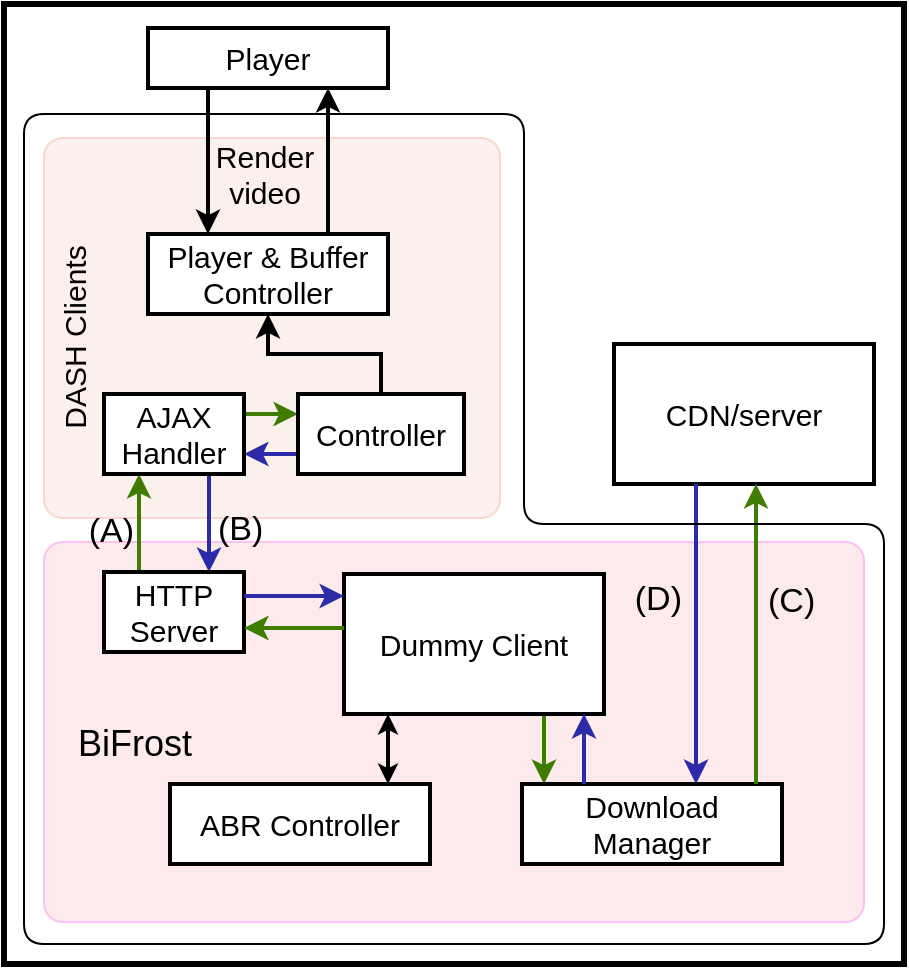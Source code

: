 <mxfile version="13.2.3" type="device"><diagram id="6a3JRah5UEHe15XnfUrQ" name="Page-1"><mxGraphModel dx="1416" dy="1900" grid="1" gridSize="10" guides="1" tooltips="1" connect="1" arrows="1" fold="1" page="1" pageScale="1" pageWidth="850" pageHeight="1100" math="1" shadow="0"><root><mxCell id="0"/><mxCell id="aqQoTERE7XgajRIaO7Eq-25" value="pop" parent="0"/><mxCell id="NBEdxuRpi0Ux8wHAcLeh-1" value="" style="rounded=0;whiteSpace=wrap;html=1;arcSize=5;strokeColor=#000000;fontStyle=0;labelBorderColor=none;strokeWidth=3;" parent="aqQoTERE7XgajRIaO7Eq-25" vertex="1"><mxGeometry x="360" y="-80" width="450" height="480" as="geometry"/></mxCell><mxCell id="aqQoTERE7XgajRIaO7Eq-27" value="" style="rounded=1;whiteSpace=wrap;html=1;strokeColor=#FCD5CF;fillColor=#FCF0ED;arcSize=5;fontStyle=0" parent="aqQoTERE7XgajRIaO7Eq-25" vertex="1"><mxGeometry x="380" y="-13" width="228" height="190" as="geometry"/></mxCell><mxCell id="aqQoTERE7XgajRIaO7Eq-29" value="" style="rounded=1;whiteSpace=wrap;html=1;strokeColor=#FCC0F4;fillColor=#FCEAED;arcSize=5;fontStyle=0" parent="aqQoTERE7XgajRIaO7Eq-25" vertex="1"><mxGeometry x="380" y="189" width="410" height="190" as="geometry"/></mxCell><mxCell id="aqQoTERE7XgajRIaO7Eq-30" value="BiFrost" style="text;html=1;align=center;verticalAlign=middle;resizable=0;points=[];;autosize=1;fontColor=#000000;fontSize=18;fontStyle=0" parent="aqQoTERE7XgajRIaO7Eq-25" vertex="1"><mxGeometry x="390" y="275" width="70" height="30" as="geometry"/></mxCell><mxCell id="FGH7q4xg4sw0-GhW0P6r-3" style="rounded=0;orthogonalLoop=1;jettySize=auto;html=1;strokeWidth=2;strokeColor=#3F7D00;exitX=0.25;exitY=0;exitDx=0;exitDy=0;entryX=0.25;entryY=1;entryDx=0;entryDy=0;fontStyle=0" parent="aqQoTERE7XgajRIaO7Eq-25" source="zvgSBZx7R_euSih3qXzO-11" target="a-sVMs2e4vOf1o4tjFU7-10" edge="1"><mxGeometry relative="1" as="geometry"><mxPoint x="428" y="124" as="sourcePoint"/><mxPoint x="450" y="160" as="targetPoint"/></mxGeometry></mxCell><mxCell id="FGH7q4xg4sw0-GhW0P6r-4" style="rounded=0;orthogonalLoop=1;jettySize=auto;html=1;strokeWidth=2;fontColor=#3333FF;strokeColor=#2C2CA8;entryX=0.75;entryY=0;entryDx=0;entryDy=0;exitX=0.75;exitY=1;exitDx=0;exitDy=0;fontStyle=0" parent="aqQoTERE7XgajRIaO7Eq-25" source="a-sVMs2e4vOf1o4tjFU7-10" target="zvgSBZx7R_euSih3qXzO-11" edge="1"><mxGeometry relative="1" as="geometry"><mxPoint x="490" y="150" as="targetPoint"/><mxPoint x="530" y="150" as="sourcePoint"/></mxGeometry></mxCell><mxCell id="aqQoTERE7XgajRIaO7Eq-28" value="&lt;div&gt;DASH Clients&lt;/div&gt;" style="text;html=1;align=center;verticalAlign=middle;resizable=0;points=[];;autosize=1;fontColor=#000000;fontSize=15;fontStyle=0;rotation=-90;" parent="aqQoTERE7XgajRIaO7Eq-25" vertex="1"><mxGeometry x="340" y="77" width="110" height="20" as="geometry"/></mxCell><mxCell id="FGH7q4xg4sw0-GhW0P6r-1" style="rounded=0;orthogonalLoop=1;jettySize=auto;html=1;strokeWidth=2;strokeColor=#3F7D00;exitX=1;exitY=0.25;exitDx=0;exitDy=0;entryX=0;entryY=0.25;entryDx=0;entryDy=0;fontStyle=0" parent="aqQoTERE7XgajRIaO7Eq-25" source="a-sVMs2e4vOf1o4tjFU7-10" target="a-sVMs2e4vOf1o4tjFU7-9" edge="1"><mxGeometry relative="1" as="geometry"><mxPoint x="490" y="213" as="sourcePoint"/><mxPoint x="541" y="216" as="targetPoint"/></mxGeometry></mxCell><mxCell id="FGH7q4xg4sw0-GhW0P6r-2" style="rounded=0;orthogonalLoop=1;jettySize=auto;html=1;strokeWidth=2;fontColor=#3333FF;strokeColor=#2C2CA8;entryX=1;entryY=0.75;entryDx=0;entryDy=0;exitX=0;exitY=0.75;exitDx=0;exitDy=0;fontStyle=0" parent="aqQoTERE7XgajRIaO7Eq-25" source="a-sVMs2e4vOf1o4tjFU7-9" target="a-sVMs2e4vOf1o4tjFU7-10" edge="1"><mxGeometry relative="1" as="geometry"><mxPoint x="490" y="204" as="targetPoint"/><mxPoint x="541" y="191.5" as="sourcePoint"/></mxGeometry></mxCell><mxCell id="FGH7q4xg4sw0-GhW0P6r-7" value="(A)" style="text;html=1;resizable=0;points=[];autosize=1;align=right;verticalAlign=middle;spacingTop=-4;fontSize=17;fontStyle=0;fontColor=#000000;" parent="aqQoTERE7XgajRIaO7Eq-25" vertex="1"><mxGeometry x="386" y="176" width="40" height="20" as="geometry"/></mxCell><mxCell id="FGH7q4xg4sw0-GhW0P6r-8" value="(B)" style="text;resizable=0;points=[];autosize=1;align=left;verticalAlign=middle;spacingTop=-4;fontSize=17;fontStyle=0;fontColor=#000000;html=1;" parent="aqQoTERE7XgajRIaO7Eq-25" vertex="1"><mxGeometry x="465" y="175" width="40" height="20" as="geometry"/></mxCell><mxCell id="1" parent="0"/><mxCell id="e1ao1SheNfz68fPigDPZ-5" value="CDN/server" style="rounded=0;whiteSpace=wrap;html=1;fontSize=15;fontStyle=0;strokeWidth=2;" parent="1" vertex="1"><mxGeometry x="665" y="90" width="130" height="70" as="geometry"/></mxCell><mxCell id="a-sVMs2e4vOf1o4tjFU7-18" style="edgeStyle=orthogonalEdgeStyle;rounded=0;orthogonalLoop=1;jettySize=auto;html=1;exitX=0.25;exitY=1;exitDx=0;exitDy=0;entryX=0.25;entryY=0;entryDx=0;entryDy=0;strokeWidth=2;" parent="1" source="e1ao1SheNfz68fPigDPZ-19" target="a-sVMs2e4vOf1o4tjFU7-4" edge="1"><mxGeometry relative="1" as="geometry"/></mxCell><mxCell id="e1ao1SheNfz68fPigDPZ-19" value="Player" style="rounded=0;whiteSpace=wrap;html=1;fontSize=15;fontStyle=0;strokeWidth=2;" parent="1" vertex="1"><mxGeometry x="432" y="-68" width="120" height="30" as="geometry"/></mxCell><mxCell id="e1ao1SheNfz68fPigDPZ-50" value="Render&lt;br&gt;video" style="text;html=1;resizable=0;points=[];autosize=1;align=center;verticalAlign=top;spacingTop=-4;fontSize=15;fontStyle=0" parent="1" vertex="1"><mxGeometry x="460" y="-15" width="60" height="40" as="geometry"/></mxCell><mxCell id="zvgSBZx7R_euSih3qXzO-15" value="(D)" style="text;html=1;resizable=0;points=[];autosize=1;align=right;verticalAlign=middle;spacingTop=-4;fontSize=17;fontStyle=0;fontColor=#000000;" parent="1" vertex="1"><mxGeometry x="660" y="210" width="40" height="20" as="geometry"/></mxCell><mxCell id="a-sVMs2e4vOf1o4tjFU7-1" value="(C)" style="text;resizable=0;points=[];autosize=1;align=left;verticalAlign=middle;spacingTop=-4;fontSize=17;fontStyle=0;fontColor=#000000;html=1;" parent="1" vertex="1"><mxGeometry x="740" y="211" width="40" height="20" as="geometry"/></mxCell><mxCell id="a-sVMs2e4vOf1o4tjFU7-19" style="edgeStyle=orthogonalEdgeStyle;rounded=0;orthogonalLoop=1;jettySize=auto;html=1;exitX=0.75;exitY=0;exitDx=0;exitDy=0;entryX=0.75;entryY=1;entryDx=0;entryDy=0;strokeWidth=2;" parent="1" source="a-sVMs2e4vOf1o4tjFU7-4" target="e1ao1SheNfz68fPigDPZ-19" edge="1"><mxGeometry relative="1" as="geometry"/></mxCell><mxCell id="a-sVMs2e4vOf1o4tjFU7-4" value="Player &amp;amp; Buffer Controller" style="rounded=0;whiteSpace=wrap;html=1;fontSize=15;fontStyle=0;strokeWidth=2;" parent="1" vertex="1"><mxGeometry x="432" y="35" width="120" height="40" as="geometry"/></mxCell><mxCell id="a-sVMs2e4vOf1o4tjFU7-20" style="edgeStyle=orthogonalEdgeStyle;rounded=0;orthogonalLoop=1;jettySize=auto;html=1;exitX=0.5;exitY=0;exitDx=0;exitDy=0;entryX=0.5;entryY=1;entryDx=0;entryDy=0;strokeWidth=2;" parent="1" source="a-sVMs2e4vOf1o4tjFU7-9" target="a-sVMs2e4vOf1o4tjFU7-4" edge="1"><mxGeometry relative="1" as="geometry"/></mxCell><mxCell id="a-sVMs2e4vOf1o4tjFU7-9" value="Controller" style="rounded=0;whiteSpace=wrap;html=1;fontSize=15;fontStyle=0;strokeWidth=2;" parent="1" vertex="1"><mxGeometry x="507" y="115" width="83" height="40" as="geometry"/></mxCell><mxCell id="a-sVMs2e4vOf1o4tjFU7-10" value="AJAX Handler" style="rounded=0;whiteSpace=wrap;html=1;fontSize=15;fontStyle=0;strokeWidth=2;" parent="1" vertex="1"><mxGeometry x="410" y="115" width="70" height="40" as="geometry"/></mxCell><mxCell id="a-sVMs2e4vOf1o4tjFU7-34" style="rounded=0;orthogonalLoop=1;jettySize=auto;html=1;strokeWidth=2;fontColor=#3333FF;strokeColor=#2C2CA8;" parent="1" edge="1"><mxGeometry relative="1" as="geometry"><mxPoint x="706" y="310" as="targetPoint"/><mxPoint x="706" y="160" as="sourcePoint"/></mxGeometry></mxCell><mxCell id="a-sVMs2e4vOf1o4tjFU7-35" style="rounded=0;orthogonalLoop=1;jettySize=auto;html=1;strokeWidth=2;strokeColor=#3F7D00;" parent="1" edge="1"><mxGeometry relative="1" as="geometry"><mxPoint x="630" y="275" as="sourcePoint"/><mxPoint x="630" y="310" as="targetPoint"/></mxGeometry></mxCell><mxCell id="a-sVMs2e4vOf1o4tjFU7-36" value="" style="endArrow=classic;startArrow=classic;html=1;strokeWidth=2;endSize=4;startSize=4;" parent="1" edge="1"><mxGeometry width="50" height="50" relative="1" as="geometry"><mxPoint x="552" y="275" as="sourcePoint"/><mxPoint x="552" y="310" as="targetPoint"/></mxGeometry></mxCell><mxCell id="zvgSBZx7R_euSih3qXzO-11" value="HTTP Server" style="rounded=0;whiteSpace=wrap;html=1;fontSize=15;fontStyle=0;strokeWidth=2;" parent="1" vertex="1"><mxGeometry x="410" y="204" width="70" height="40" as="geometry"/></mxCell><mxCell id="zvgSBZx7R_euSih3qXzO-18" value="Dummy Client" style="rounded=0;whiteSpace=wrap;html=1;fontSize=15;fontStyle=0;strokeWidth=2;imageWidth=24;arcSize=12;strokeOpacity=100;" parent="1" vertex="1"><mxGeometry x="530" y="205" width="130" height="70" as="geometry"/></mxCell><mxCell id="aqQoTERE7XgajRIaO7Eq-19" value="Download Manager" style="rounded=0;whiteSpace=wrap;html=1;fontSize=15;fontStyle=0;strokeWidth=2;" parent="1" vertex="1"><mxGeometry x="619" y="310" width="130" height="40" as="geometry"/></mxCell><mxCell id="a-sVMs2e4vOf1o4tjFU7-12" value="ABR Controller" style="rounded=0;whiteSpace=wrap;html=1;fontSize=15;fontStyle=0;strokeWidth=2;" parent="1" vertex="1"><mxGeometry x="443" y="310" width="130" height="40" as="geometry"/></mxCell><mxCell id="a-sVMs2e4vOf1o4tjFU7-32" style="rounded=0;orthogonalLoop=1;jettySize=auto;html=1;strokeWidth=2;fontColor=#3333FF;strokeColor=#2C2CA8;" parent="1" edge="1"><mxGeometry relative="1" as="geometry"><mxPoint x="530" y="216" as="targetPoint"/><mxPoint x="480" y="216" as="sourcePoint"/></mxGeometry></mxCell><mxCell id="a-sVMs2e4vOf1o4tjFU7-33" style="rounded=0;orthogonalLoop=1;jettySize=auto;html=1;strokeWidth=2;strokeColor=#3F7D00;" parent="1" edge="1"><mxGeometry relative="1" as="geometry"><mxPoint x="530" y="232" as="sourcePoint"/><mxPoint x="480" y="232" as="targetPoint"/></mxGeometry></mxCell><mxCell id="a-sVMs2e4vOf1o4tjFU7-39" style="rounded=0;orthogonalLoop=1;jettySize=auto;html=1;strokeWidth=2;fontColor=#3333FF;strokeColor=#2C2CA8;entryX=1;entryY=0.75;entryDx=0;entryDy=0;exitX=0;exitY=0.75;exitDx=0;exitDy=0;" parent="1" edge="1"><mxGeometry relative="1" as="geometry"><mxPoint x="650" y="275" as="targetPoint"/><mxPoint x="650" y="310" as="sourcePoint"/></mxGeometry></mxCell><mxCell id="a-sVMs2e4vOf1o4tjFU7-41" style="rounded=0;orthogonalLoop=1;jettySize=auto;html=1;strokeWidth=2;strokeColor=#3F7D00;exitX=0.646;exitY=0;exitDx=0;exitDy=0;exitPerimeter=0;edgeStyle=orthogonalEdgeStyle;" parent="1" edge="1"><mxGeometry relative="1" as="geometry"><mxPoint x="736" y="310" as="sourcePoint"/><mxPoint x="736" y="160" as="targetPoint"/></mxGeometry></mxCell><mxCell id="FGH7q4xg4sw0-GhW0P6r-10" value="elbow" parent="0"/><mxCell id="FGH7q4xg4sw0-GhW0P6r-11" value="" style="endArrow=none;html=1;fontSize=17;fontColor=#000000;edgeStyle=orthogonalEdgeStyle;jumpSize=3;strokeColor=#000000;endSize=5;startSize=5;" parent="FGH7q4xg4sw0-GhW0P6r-10" edge="1"><mxGeometry width="50" height="50" relative="1" as="geometry"><mxPoint x="620" y="30" as="sourcePoint"/><mxPoint x="620" y="30" as="targetPoint"/><Array as="points"><mxPoint x="620" y="-25"/><mxPoint x="370" y="-25"/><mxPoint x="370" y="390"/><mxPoint x="800" y="390"/><mxPoint x="800" y="180"/><mxPoint x="620" y="180"/></Array></mxGeometry></mxCell></root></mxGraphModel></diagram></mxfile>